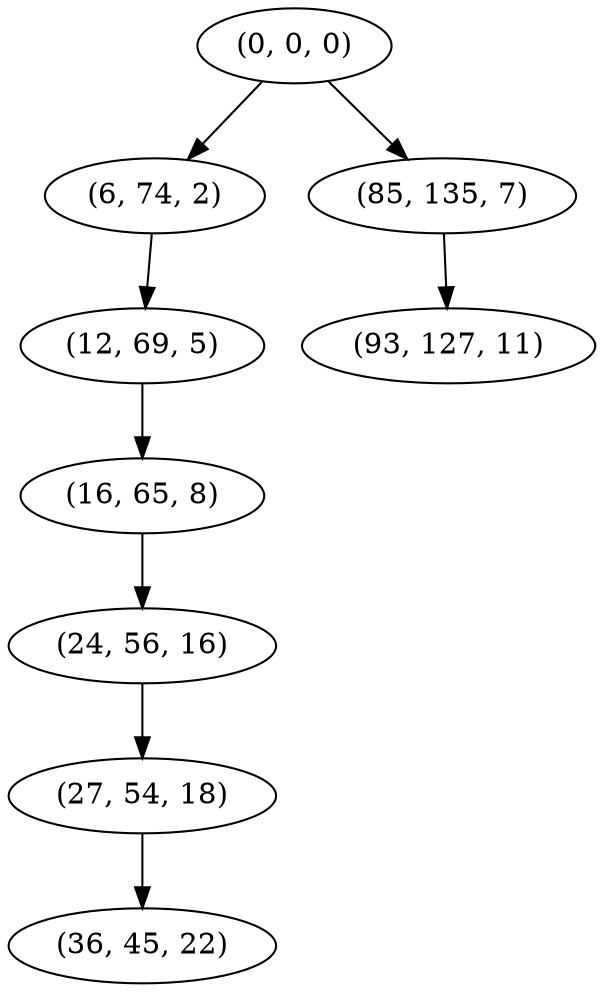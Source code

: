 digraph tree {
    "(0, 0, 0)";
    "(6, 74, 2)";
    "(12, 69, 5)";
    "(16, 65, 8)";
    "(24, 56, 16)";
    "(27, 54, 18)";
    "(36, 45, 22)";
    "(85, 135, 7)";
    "(93, 127, 11)";
    "(0, 0, 0)" -> "(6, 74, 2)";
    "(0, 0, 0)" -> "(85, 135, 7)";
    "(6, 74, 2)" -> "(12, 69, 5)";
    "(12, 69, 5)" -> "(16, 65, 8)";
    "(16, 65, 8)" -> "(24, 56, 16)";
    "(24, 56, 16)" -> "(27, 54, 18)";
    "(27, 54, 18)" -> "(36, 45, 22)";
    "(85, 135, 7)" -> "(93, 127, 11)";
}
